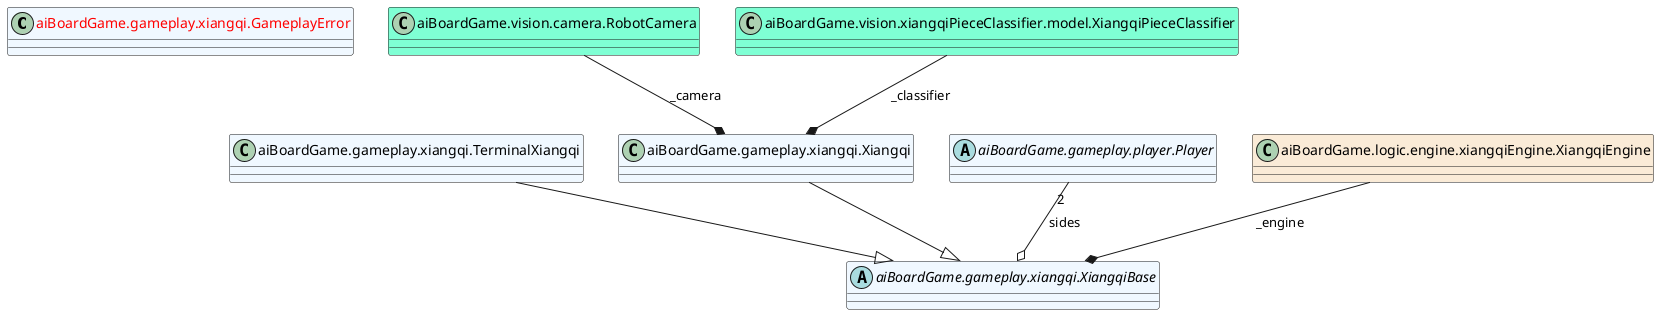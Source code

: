 @startuml classes_gameplay
set namespaceSeparator none
class "<color:red>aiBoardGame.gameplay.xiangqi.GameplayError</color>" as aiBoardGame.gameplay.xiangqi.GameplayError #aliceblue {
}
class "aiBoardGame.gameplay.xiangqi.TerminalXiangqi" as aiBoardGame.gameplay.xiangqi.TerminalXiangqi #aliceblue {
}
class "aiBoardGame.gameplay.xiangqi.Xiangqi" as aiBoardGame.gameplay.xiangqi.Xiangqi #aliceblue {
}
abstract class "aiBoardGame.gameplay.xiangqi.XiangqiBase" as aiBoardGame.gameplay.xiangqi.XiangqiBase #aliceblue {
}
abstract class "aiBoardGame.gameplay.player.Player" as aiBoardGame.gameplay.player.Player #aliceblue {
}
class "aiBoardGame.logic.engine.xiangqiEngine.XiangqiEngine" as aiBoardGame.logic.engine.xiangqiEngine.XiangqiEngine #antiquewhite {
}
class "aiBoardGame.vision.camera.RobotCamera" as aiBoardGame.vision.camera.RobotCamera #aquamarine {
}
class "aiBoardGame.vision.xiangqiPieceClassifier.model.XiangqiPieceClassifier" as aiBoardGame.vision.xiangqiPieceClassifier.model.XiangqiPieceClassifier #aquamarine {
}
aiBoardGame.gameplay.xiangqi.TerminalXiangqi --|> aiBoardGame.gameplay.xiangqi.XiangqiBase
aiBoardGame.gameplay.xiangqi.Xiangqi --|> aiBoardGame.gameplay.xiangqi.XiangqiBase
aiBoardGame.gameplay.player.Player "2" --o aiBoardGame.gameplay.xiangqi.XiangqiBase : sides
aiBoardGame.logic.engine.xiangqiEngine.XiangqiEngine --* aiBoardGame.gameplay.xiangqi.XiangqiBase : _engine
aiBoardGame.vision.camera.RobotCamera --* aiBoardGame.gameplay.xiangqi.Xiangqi : _camera
aiBoardGame.vision.xiangqiPieceClassifier.model.XiangqiPieceClassifier --* aiBoardGame.gameplay.xiangqi.Xiangqi : _classifier
@enduml

